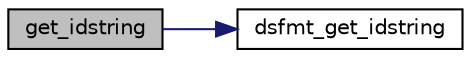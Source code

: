 digraph "get_idstring"
{
 // INTERACTIVE_SVG=YES
  edge [fontname="Helvetica",fontsize="10",labelfontname="Helvetica",labelfontsize="10"];
  node [fontname="Helvetica",fontsize="10",shape=record];
  rankdir="LR";
  Node1 [label="get_idstring",height=0.2,width=0.4,color="black", fillcolor="grey75", style="filled", fontcolor="black"];
  Node1 -> Node2 [color="midnightblue",fontsize="10",style="solid",fontname="Helvetica"];
  Node2 [label="dsfmt_get_idstring",height=0.2,width=0.4,color="black", fillcolor="white", style="filled",URL="$d_s_f_m_t_8h.html#af181eeb77513e5a399dd2c585cfaa055"];
}
